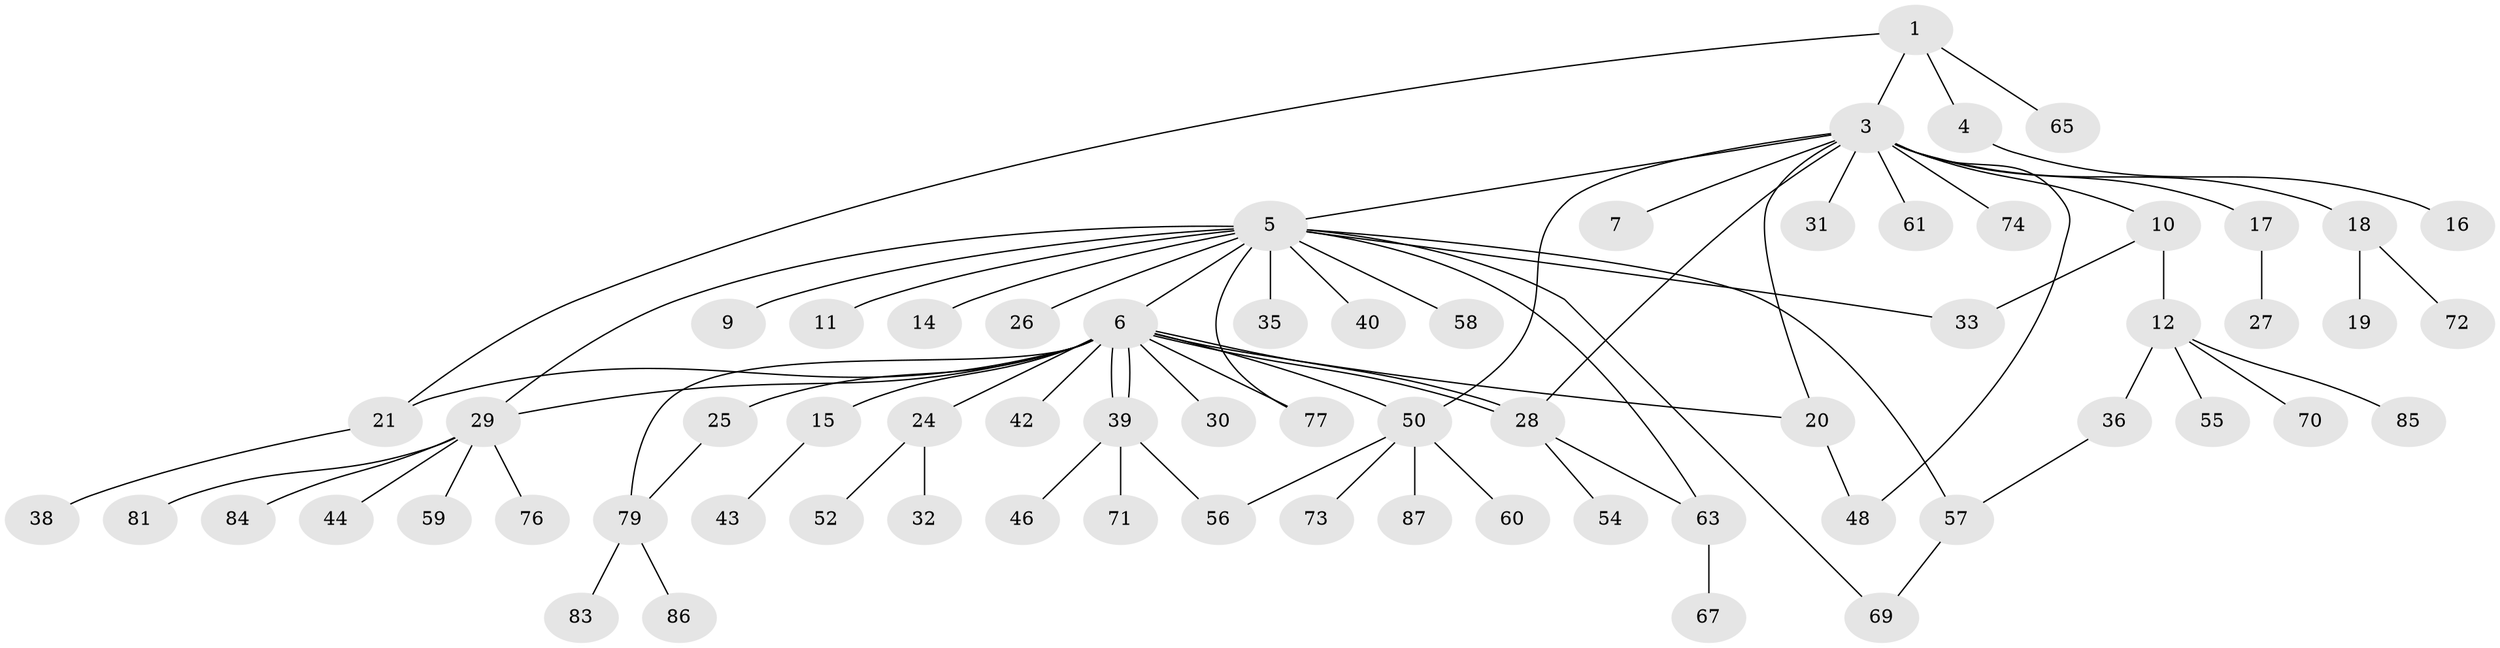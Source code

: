 // Generated by graph-tools (version 1.1) at 2025/23/03/03/25 07:23:49]
// undirected, 66 vertices, 80 edges
graph export_dot {
graph [start="1"]
  node [color=gray90,style=filled];
  1 [super="+2"];
  3 [super="+53"];
  4;
  5 [super="+8"];
  6 [super="+13"];
  7;
  9;
  10 [super="+23"];
  11;
  12 [super="+51"];
  14;
  15;
  16 [super="+37"];
  17;
  18 [super="+34"];
  19 [super="+68"];
  20 [super="+22"];
  21 [super="+41"];
  24 [super="+64"];
  25;
  26;
  27;
  28 [super="+47"];
  29 [super="+75"];
  30;
  31 [super="+49"];
  32;
  33;
  35;
  36;
  38;
  39 [super="+66"];
  40 [super="+45"];
  42;
  43;
  44;
  46;
  48;
  50 [super="+62"];
  52;
  54;
  55;
  56;
  57 [super="+78"];
  58;
  59;
  60;
  61;
  63;
  65;
  67;
  69;
  70;
  71;
  72;
  73 [super="+82"];
  74;
  76;
  77;
  79 [super="+80"];
  81;
  83;
  84;
  85;
  86;
  87;
  1 -- 3;
  1 -- 4;
  1 -- 65;
  1 -- 21;
  3 -- 5;
  3 -- 7;
  3 -- 10;
  3 -- 17;
  3 -- 18;
  3 -- 28;
  3 -- 31;
  3 -- 48;
  3 -- 50;
  3 -- 61;
  3 -- 74;
  3 -- 20;
  4 -- 16;
  5 -- 6;
  5 -- 9;
  5 -- 11;
  5 -- 14;
  5 -- 26;
  5 -- 29;
  5 -- 33;
  5 -- 40;
  5 -- 57;
  5 -- 58;
  5 -- 63;
  5 -- 69;
  5 -- 77;
  5 -- 35;
  6 -- 15;
  6 -- 20;
  6 -- 21;
  6 -- 24;
  6 -- 25;
  6 -- 28 [weight=2];
  6 -- 28;
  6 -- 29;
  6 -- 30;
  6 -- 39;
  6 -- 39;
  6 -- 42;
  6 -- 50;
  6 -- 77;
  6 -- 79;
  10 -- 12;
  10 -- 33;
  12 -- 36;
  12 -- 55;
  12 -- 85;
  12 -- 70;
  15 -- 43;
  17 -- 27;
  18 -- 19;
  18 -- 72;
  20 -- 48;
  21 -- 38;
  24 -- 32;
  24 -- 52;
  25 -- 79;
  28 -- 54;
  28 -- 63;
  29 -- 44;
  29 -- 59;
  29 -- 76;
  29 -- 81;
  29 -- 84;
  36 -- 57;
  39 -- 46;
  39 -- 71;
  39 -- 56;
  50 -- 56;
  50 -- 60;
  50 -- 73;
  50 -- 87;
  57 -- 69;
  63 -- 67;
  79 -- 83;
  79 -- 86;
}
